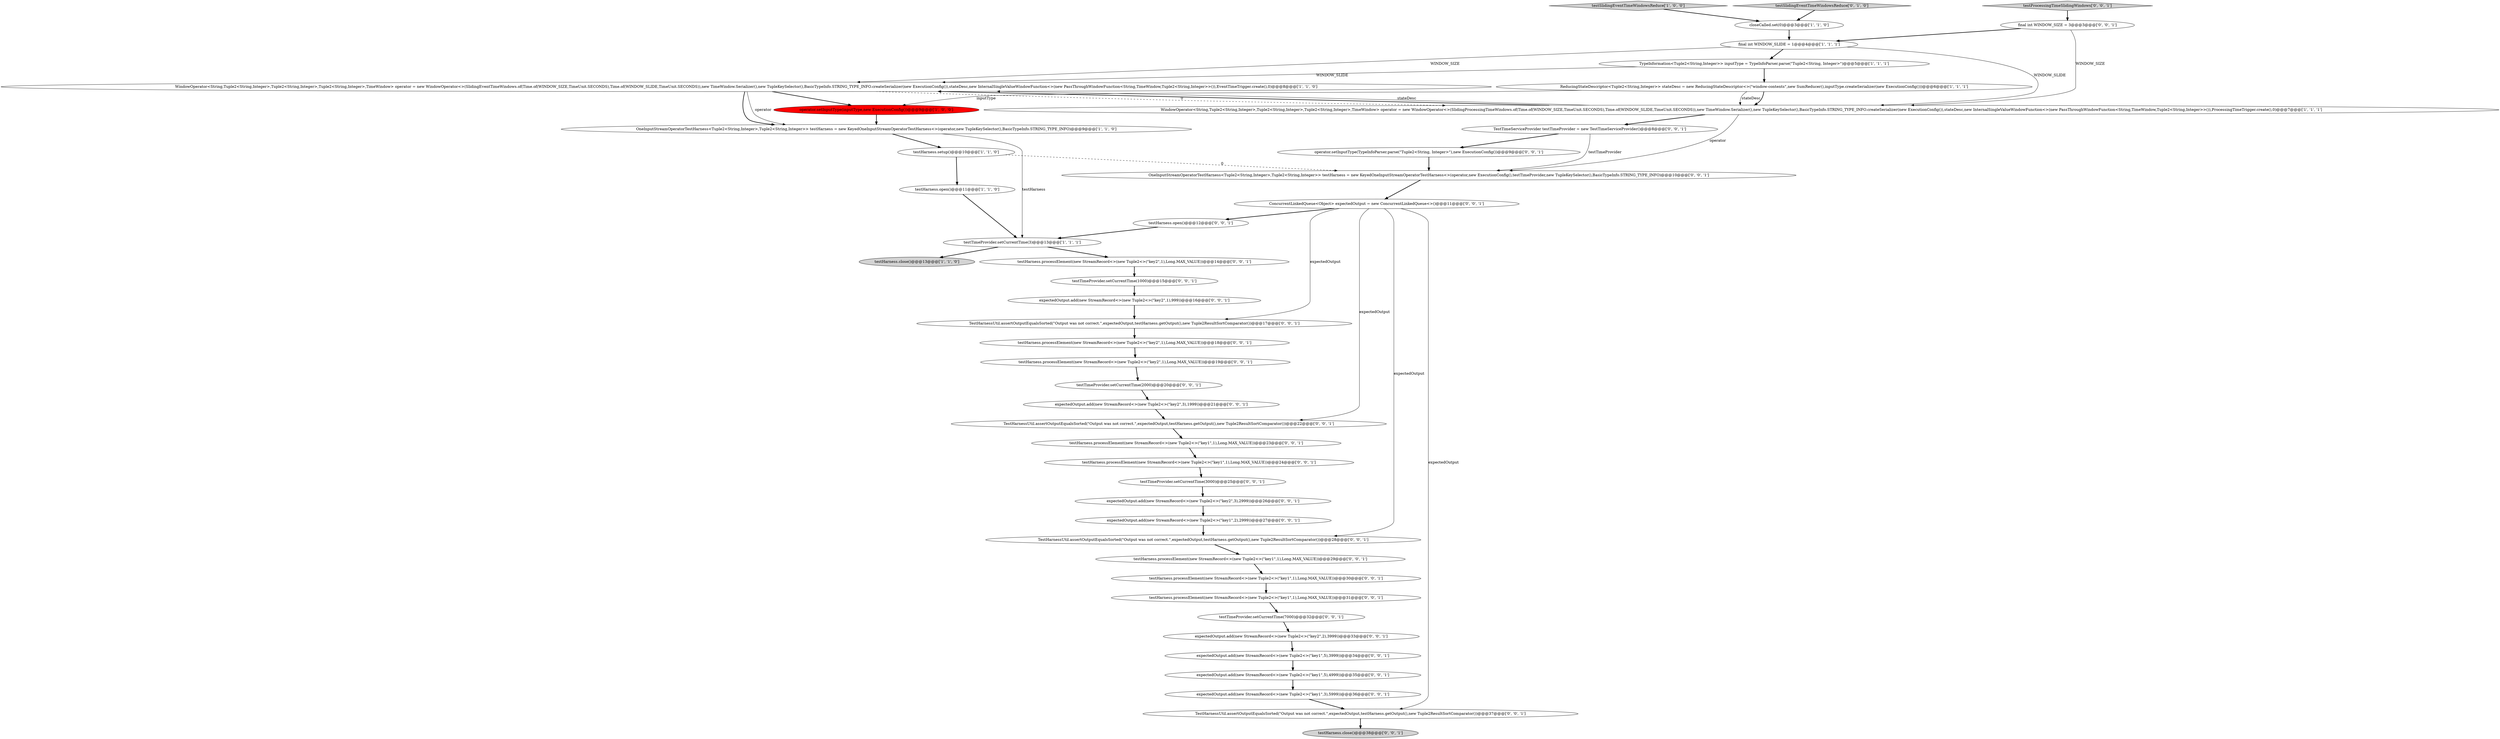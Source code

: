 digraph {
6 [style = filled, label = "testHarness.close()@@@13@@@['1', '1', '0']", fillcolor = lightgray, shape = ellipse image = "AAA0AAABBB1BBB"];
45 [style = filled, label = "testHarness.processElement(new StreamRecord<>(new Tuple2<>(\"key1\",1),Long.MAX_VALUE))@@@23@@@['0', '0', '1']", fillcolor = white, shape = ellipse image = "AAA0AAABBB3BBB"];
32 [style = filled, label = "expectedOutput.add(new StreamRecord<>(new Tuple2<>(\"key2\",2),3999))@@@33@@@['0', '0', '1']", fillcolor = white, shape = ellipse image = "AAA0AAABBB3BBB"];
8 [style = filled, label = "WindowOperator<String,Tuple2<String,Integer>,Tuple2<String,Integer>,Tuple2<String,Integer>,TimeWindow> operator = new WindowOperator<>(SlidingEventTimeWindows.of(Time.of(WINDOW_SIZE,TimeUnit.SECONDS),Time.of(WINDOW_SLIDE,TimeUnit.SECONDS)),new TimeWindow.Serializer(),new TupleKeySelector(),BasicTypeInfo.STRING_TYPE_INFO.createSerializer(new ExecutionConfig()),stateDesc,new InternalSingleValueWindowFunction<>(new PassThroughWindowFunction<String,TimeWindow,Tuple2<String,Integer>>()),EventTimeTrigger.create(),0)@@@8@@@['1', '1', '0']", fillcolor = white, shape = ellipse image = "AAA0AAABBB1BBB"];
3 [style = filled, label = "testHarness.setup()@@@10@@@['1', '1', '0']", fillcolor = white, shape = ellipse image = "AAA0AAABBB1BBB"];
15 [style = filled, label = "operator.setInputType(TypeInfoParser.parse(\"Tuple2<String, Integer>\"),new ExecutionConfig())@@@9@@@['0', '0', '1']", fillcolor = white, shape = ellipse image = "AAA0AAABBB3BBB"];
35 [style = filled, label = "TestTimeServiceProvider testTimeProvider = new TestTimeServiceProvider()@@@8@@@['0', '0', '1']", fillcolor = white, shape = ellipse image = "AAA0AAABBB3BBB"];
21 [style = filled, label = "expectedOutput.add(new StreamRecord<>(new Tuple2<>(\"key1\",3),5999))@@@36@@@['0', '0', '1']", fillcolor = white, shape = ellipse image = "AAA0AAABBB3BBB"];
41 [style = filled, label = "expectedOutput.add(new StreamRecord<>(new Tuple2<>(\"key1\",5),3999))@@@34@@@['0', '0', '1']", fillcolor = white, shape = ellipse image = "AAA0AAABBB3BBB"];
17 [style = filled, label = "expectedOutput.add(new StreamRecord<>(new Tuple2<>(\"key1\",5),4999))@@@35@@@['0', '0', '1']", fillcolor = white, shape = ellipse image = "AAA0AAABBB3BBB"];
28 [style = filled, label = "testHarness.processElement(new StreamRecord<>(new Tuple2<>(\"key1\",1),Long.MAX_VALUE))@@@31@@@['0', '0', '1']", fillcolor = white, shape = ellipse image = "AAA0AAABBB3BBB"];
37 [style = filled, label = "testProcessingTimeSlidingWindows['0', '0', '1']", fillcolor = lightgray, shape = diamond image = "AAA0AAABBB3BBB"];
7 [style = filled, label = "testHarness.open()@@@11@@@['1', '1', '0']", fillcolor = white, shape = ellipse image = "AAA0AAABBB1BBB"];
20 [style = filled, label = "TestHarnessUtil.assertOutputEqualsSorted(\"Output was not correct.\",expectedOutput,testHarness.getOutput(),new Tuple2ResultSortComparator())@@@17@@@['0', '0', '1']", fillcolor = white, shape = ellipse image = "AAA0AAABBB3BBB"];
25 [style = filled, label = "expectedOutput.add(new StreamRecord<>(new Tuple2<>(\"key2\",1),999))@@@16@@@['0', '0', '1']", fillcolor = white, shape = ellipse image = "AAA0AAABBB3BBB"];
38 [style = filled, label = "expectedOutput.add(new StreamRecord<>(new Tuple2<>(\"key2\",3),2999))@@@26@@@['0', '0', '1']", fillcolor = white, shape = ellipse image = "AAA0AAABBB3BBB"];
39 [style = filled, label = "testHarness.processElement(new StreamRecord<>(new Tuple2<>(\"key2\",1),Long.MAX_VALUE))@@@18@@@['0', '0', '1']", fillcolor = white, shape = ellipse image = "AAA0AAABBB3BBB"];
23 [style = filled, label = "testTimeProvider.setCurrentTime(1000)@@@15@@@['0', '0', '1']", fillcolor = white, shape = ellipse image = "AAA0AAABBB3BBB"];
24 [style = filled, label = "TestHarnessUtil.assertOutputEqualsSorted(\"Output was not correct.\",expectedOutput,testHarness.getOutput(),new Tuple2ResultSortComparator())@@@28@@@['0', '0', '1']", fillcolor = white, shape = ellipse image = "AAA0AAABBB3BBB"];
44 [style = filled, label = "testTimeProvider.setCurrentTime(3000)@@@25@@@['0', '0', '1']", fillcolor = white, shape = ellipse image = "AAA0AAABBB3BBB"];
40 [style = filled, label = "testHarness.processElement(new StreamRecord<>(new Tuple2<>(\"key1\",1),Long.MAX_VALUE))@@@24@@@['0', '0', '1']", fillcolor = white, shape = ellipse image = "AAA0AAABBB3BBB"];
42 [style = filled, label = "TestHarnessUtil.assertOutputEqualsSorted(\"Output was not correct.\",expectedOutput,testHarness.getOutput(),new Tuple2ResultSortComparator())@@@22@@@['0', '0', '1']", fillcolor = white, shape = ellipse image = "AAA0AAABBB3BBB"];
26 [style = filled, label = "testHarness.processElement(new StreamRecord<>(new Tuple2<>(\"key2\",1),Long.MAX_VALUE))@@@14@@@['0', '0', '1']", fillcolor = white, shape = ellipse image = "AAA0AAABBB3BBB"];
10 [style = filled, label = "OneInputStreamOperatorTestHarness<Tuple2<String,Integer>,Tuple2<String,Integer>> testHarness = new KeyedOneInputStreamOperatorTestHarness<>(operator,new TupleKeySelector(),BasicTypeInfo.STRING_TYPE_INFO)@@@9@@@['1', '1', '0']", fillcolor = white, shape = ellipse image = "AAA0AAABBB1BBB"];
19 [style = filled, label = "expectedOutput.add(new StreamRecord<>(new Tuple2<>(\"key2\",3),1999))@@@21@@@['0', '0', '1']", fillcolor = white, shape = ellipse image = "AAA0AAABBB3BBB"];
12 [style = filled, label = "operator.setInputType(inputType,new ExecutionConfig())@@@9@@@['1', '0', '0']", fillcolor = red, shape = ellipse image = "AAA1AAABBB1BBB"];
1 [style = filled, label = "testSlidingEventTimeWindowsReduce['1', '0', '0']", fillcolor = lightgray, shape = diamond image = "AAA0AAABBB1BBB"];
13 [style = filled, label = "testSlidingEventTimeWindowsReduce['0', '1', '0']", fillcolor = lightgray, shape = diamond image = "AAA0AAABBB2BBB"];
31 [style = filled, label = "testHarness.processElement(new StreamRecord<>(new Tuple2<>(\"key2\",1),Long.MAX_VALUE))@@@19@@@['0', '0', '1']", fillcolor = white, shape = ellipse image = "AAA0AAABBB3BBB"];
9 [style = filled, label = "testTimeProvider.setCurrentTime(3)@@@13@@@['1', '1', '1']", fillcolor = white, shape = ellipse image = "AAA0AAABBB1BBB"];
11 [style = filled, label = "final int WINDOW_SLIDE = 1@@@4@@@['1', '1', '1']", fillcolor = white, shape = ellipse image = "AAA0AAABBB1BBB"];
30 [style = filled, label = "testHarness.open()@@@12@@@['0', '0', '1']", fillcolor = white, shape = ellipse image = "AAA0AAABBB3BBB"];
29 [style = filled, label = "testTimeProvider.setCurrentTime(7000)@@@32@@@['0', '0', '1']", fillcolor = white, shape = ellipse image = "AAA0AAABBB3BBB"];
34 [style = filled, label = "expectedOutput.add(new StreamRecord<>(new Tuple2<>(\"key1\",2),2999))@@@27@@@['0', '0', '1']", fillcolor = white, shape = ellipse image = "AAA0AAABBB3BBB"];
14 [style = filled, label = "OneInputStreamOperatorTestHarness<Tuple2<String,Integer>,Tuple2<String,Integer>> testHarness = new KeyedOneInputStreamOperatorTestHarness<>(operator,new ExecutionConfig(),testTimeProvider,new TupleKeySelector(),BasicTypeInfo.STRING_TYPE_INFO)@@@10@@@['0', '0', '1']", fillcolor = white, shape = ellipse image = "AAA0AAABBB3BBB"];
27 [style = filled, label = "testHarness.close()@@@38@@@['0', '0', '1']", fillcolor = lightgray, shape = ellipse image = "AAA0AAABBB3BBB"];
5 [style = filled, label = "WindowOperator<String,Tuple2<String,Integer>,Tuple2<String,Integer>,Tuple2<String,Integer>,TimeWindow> operator = new WindowOperator<>(SlidingProcessingTimeWindows.of(Time.of(WINDOW_SIZE,TimeUnit.SECONDS),Time.of(WINDOW_SLIDE,TimeUnit.SECONDS)),new TimeWindow.Serializer(),new TupleKeySelector(),BasicTypeInfo.STRING_TYPE_INFO.createSerializer(new ExecutionConfig()),stateDesc,new InternalSingleValueWindowFunction<>(new PassThroughWindowFunction<String,TimeWindow,Tuple2<String,Integer>>()),ProcessingTimeTrigger.create(),0)@@@7@@@['1', '1', '1']", fillcolor = white, shape = ellipse image = "AAA0AAABBB1BBB"];
43 [style = filled, label = "testHarness.processElement(new StreamRecord<>(new Tuple2<>(\"key1\",1),Long.MAX_VALUE))@@@30@@@['0', '0', '1']", fillcolor = white, shape = ellipse image = "AAA0AAABBB3BBB"];
2 [style = filled, label = "closeCalled.set(0)@@@3@@@['1', '1', '0']", fillcolor = white, shape = ellipse image = "AAA0AAABBB1BBB"];
36 [style = filled, label = "testHarness.processElement(new StreamRecord<>(new Tuple2<>(\"key1\",1),Long.MAX_VALUE))@@@29@@@['0', '0', '1']", fillcolor = white, shape = ellipse image = "AAA0AAABBB3BBB"];
22 [style = filled, label = "TestHarnessUtil.assertOutputEqualsSorted(\"Output was not correct.\",expectedOutput,testHarness.getOutput(),new Tuple2ResultSortComparator())@@@37@@@['0', '0', '1']", fillcolor = white, shape = ellipse image = "AAA0AAABBB3BBB"];
33 [style = filled, label = "testTimeProvider.setCurrentTime(2000)@@@20@@@['0', '0', '1']", fillcolor = white, shape = ellipse image = "AAA0AAABBB3BBB"];
4 [style = filled, label = "ReducingStateDescriptor<Tuple2<String,Integer>> stateDesc = new ReducingStateDescriptor<>(\"window-contents\",new SumReducer(),inputType.createSerializer(new ExecutionConfig()))@@@6@@@['1', '1', '1']", fillcolor = white, shape = ellipse image = "AAA0AAABBB1BBB"];
18 [style = filled, label = "ConcurrentLinkedQueue<Object> expectedOutput = new ConcurrentLinkedQueue<>()@@@11@@@['0', '0', '1']", fillcolor = white, shape = ellipse image = "AAA0AAABBB3BBB"];
0 [style = filled, label = "TypeInformation<Tuple2<String,Integer>> inputType = TypeInfoParser.parse(\"Tuple2<String, Integer>\")@@@5@@@['1', '1', '1']", fillcolor = white, shape = ellipse image = "AAA0AAABBB1BBB"];
16 [style = filled, label = "final int WINDOW_SIZE = 3@@@3@@@['0', '0', '1']", fillcolor = white, shape = ellipse image = "AAA0AAABBB3BBB"];
36->43 [style = bold, label=""];
19->42 [style = bold, label=""];
28->29 [style = bold, label=""];
5->8 [style = bold, label=""];
8->10 [style = bold, label=""];
23->25 [style = bold, label=""];
0->8 [style = solid, label="WINDOW_SLIDE"];
16->11 [style = bold, label=""];
5->14 [style = solid, label="operator"];
15->14 [style = bold, label=""];
35->15 [style = bold, label=""];
42->45 [style = bold, label=""];
18->22 [style = solid, label="expectedOutput"];
18->30 [style = bold, label=""];
18->24 [style = solid, label="expectedOutput"];
10->3 [style = bold, label=""];
16->5 [style = solid, label="WINDOW_SIZE"];
11->5 [style = solid, label="WINDOW_SLIDE"];
30->9 [style = bold, label=""];
18->20 [style = solid, label="expectedOutput"];
18->42 [style = solid, label="expectedOutput"];
44->38 [style = bold, label=""];
8->10 [style = solid, label="operator"];
9->6 [style = bold, label=""];
43->28 [style = bold, label=""];
9->26 [style = bold, label=""];
7->9 [style = bold, label=""];
4->12 [style = solid, label="inputType"];
24->36 [style = bold, label=""];
25->20 [style = bold, label=""];
41->17 [style = bold, label=""];
11->0 [style = bold, label=""];
12->10 [style = bold, label=""];
35->14 [style = solid, label="testTimeProvider"];
34->24 [style = bold, label=""];
5->8 [style = solid, label="stateDesc"];
4->5 [style = solid, label="stateDesc"];
22->27 [style = bold, label=""];
3->7 [style = bold, label=""];
0->4 [style = bold, label=""];
39->31 [style = bold, label=""];
21->22 [style = bold, label=""];
31->33 [style = bold, label=""];
29->32 [style = bold, label=""];
26->23 [style = bold, label=""];
38->34 [style = bold, label=""];
20->39 [style = bold, label=""];
14->18 [style = bold, label=""];
32->41 [style = bold, label=""];
1->2 [style = bold, label=""];
11->8 [style = solid, label="WINDOW_SIZE"];
33->19 [style = bold, label=""];
3->14 [style = dashed, label="0"];
10->9 [style = solid, label="testHarness"];
4->5 [style = bold, label=""];
17->21 [style = bold, label=""];
2->11 [style = bold, label=""];
8->12 [style = bold, label=""];
5->35 [style = bold, label=""];
37->16 [style = bold, label=""];
45->40 [style = bold, label=""];
40->44 [style = bold, label=""];
13->2 [style = bold, label=""];
8->5 [style = dashed, label="0"];
}
